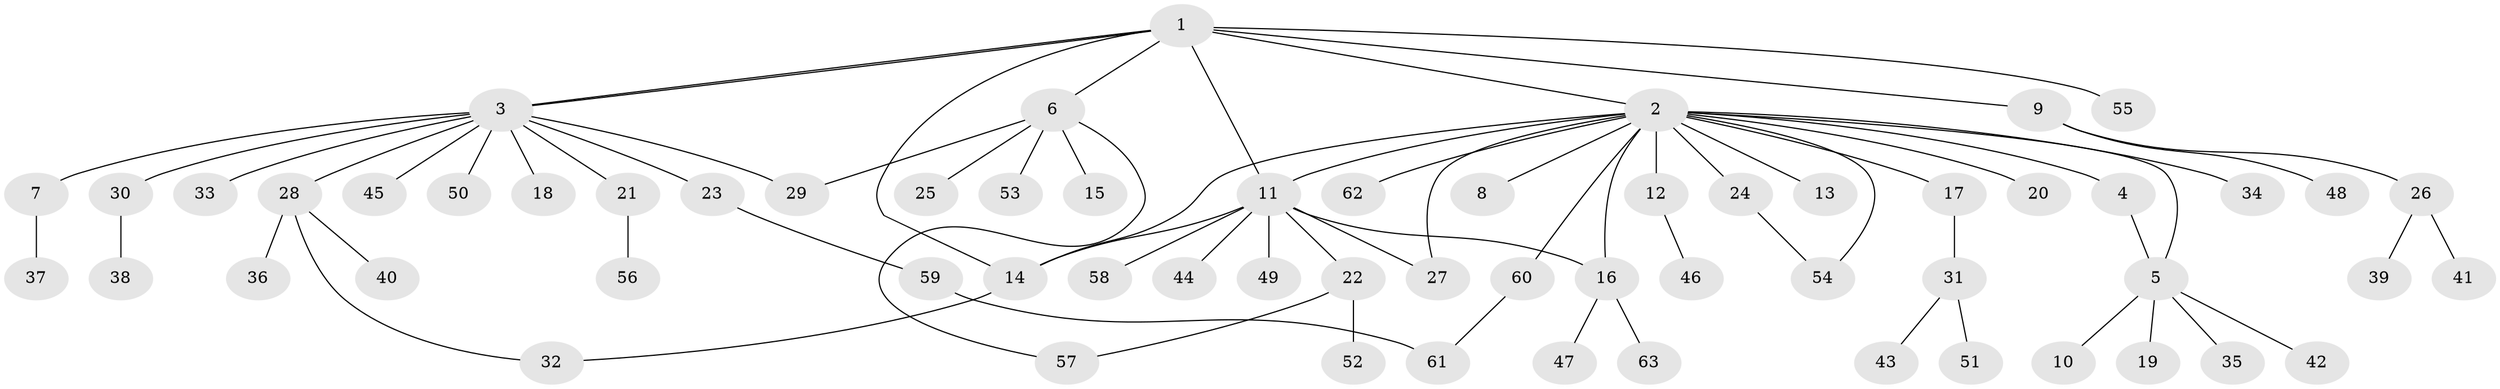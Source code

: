 // coarse degree distribution, {6: 0.02631578947368421, 14: 0.02631578947368421, 7: 0.02631578947368421, 2: 0.2894736842105263, 5: 0.07894736842105263, 1: 0.47368421052631576, 4: 0.02631578947368421, 3: 0.05263157894736842}
// Generated by graph-tools (version 1.1) at 2025/50/03/04/25 22:50:24]
// undirected, 63 vertices, 74 edges
graph export_dot {
  node [color=gray90,style=filled];
  1;
  2;
  3;
  4;
  5;
  6;
  7;
  8;
  9;
  10;
  11;
  12;
  13;
  14;
  15;
  16;
  17;
  18;
  19;
  20;
  21;
  22;
  23;
  24;
  25;
  26;
  27;
  28;
  29;
  30;
  31;
  32;
  33;
  34;
  35;
  36;
  37;
  38;
  39;
  40;
  41;
  42;
  43;
  44;
  45;
  46;
  47;
  48;
  49;
  50;
  51;
  52;
  53;
  54;
  55;
  56;
  57;
  58;
  59;
  60;
  61;
  62;
  63;
  1 -- 2;
  1 -- 3;
  1 -- 3;
  1 -- 6;
  1 -- 9;
  1 -- 11;
  1 -- 14;
  1 -- 55;
  2 -- 4;
  2 -- 5;
  2 -- 8;
  2 -- 11;
  2 -- 12;
  2 -- 13;
  2 -- 14;
  2 -- 16;
  2 -- 17;
  2 -- 20;
  2 -- 24;
  2 -- 27;
  2 -- 34;
  2 -- 54;
  2 -- 60;
  2 -- 62;
  3 -- 7;
  3 -- 18;
  3 -- 21;
  3 -- 23;
  3 -- 28;
  3 -- 29;
  3 -- 30;
  3 -- 33;
  3 -- 45;
  3 -- 50;
  4 -- 5;
  5 -- 10;
  5 -- 19;
  5 -- 35;
  5 -- 42;
  6 -- 15;
  6 -- 25;
  6 -- 29;
  6 -- 53;
  6 -- 57;
  7 -- 37;
  9 -- 26;
  9 -- 48;
  11 -- 14;
  11 -- 16;
  11 -- 22;
  11 -- 27;
  11 -- 44;
  11 -- 49;
  11 -- 58;
  12 -- 46;
  14 -- 32;
  16 -- 47;
  16 -- 63;
  17 -- 31;
  21 -- 56;
  22 -- 52;
  22 -- 57;
  23 -- 59;
  24 -- 54;
  26 -- 39;
  26 -- 41;
  28 -- 32;
  28 -- 36;
  28 -- 40;
  30 -- 38;
  31 -- 43;
  31 -- 51;
  59 -- 61;
  60 -- 61;
}
